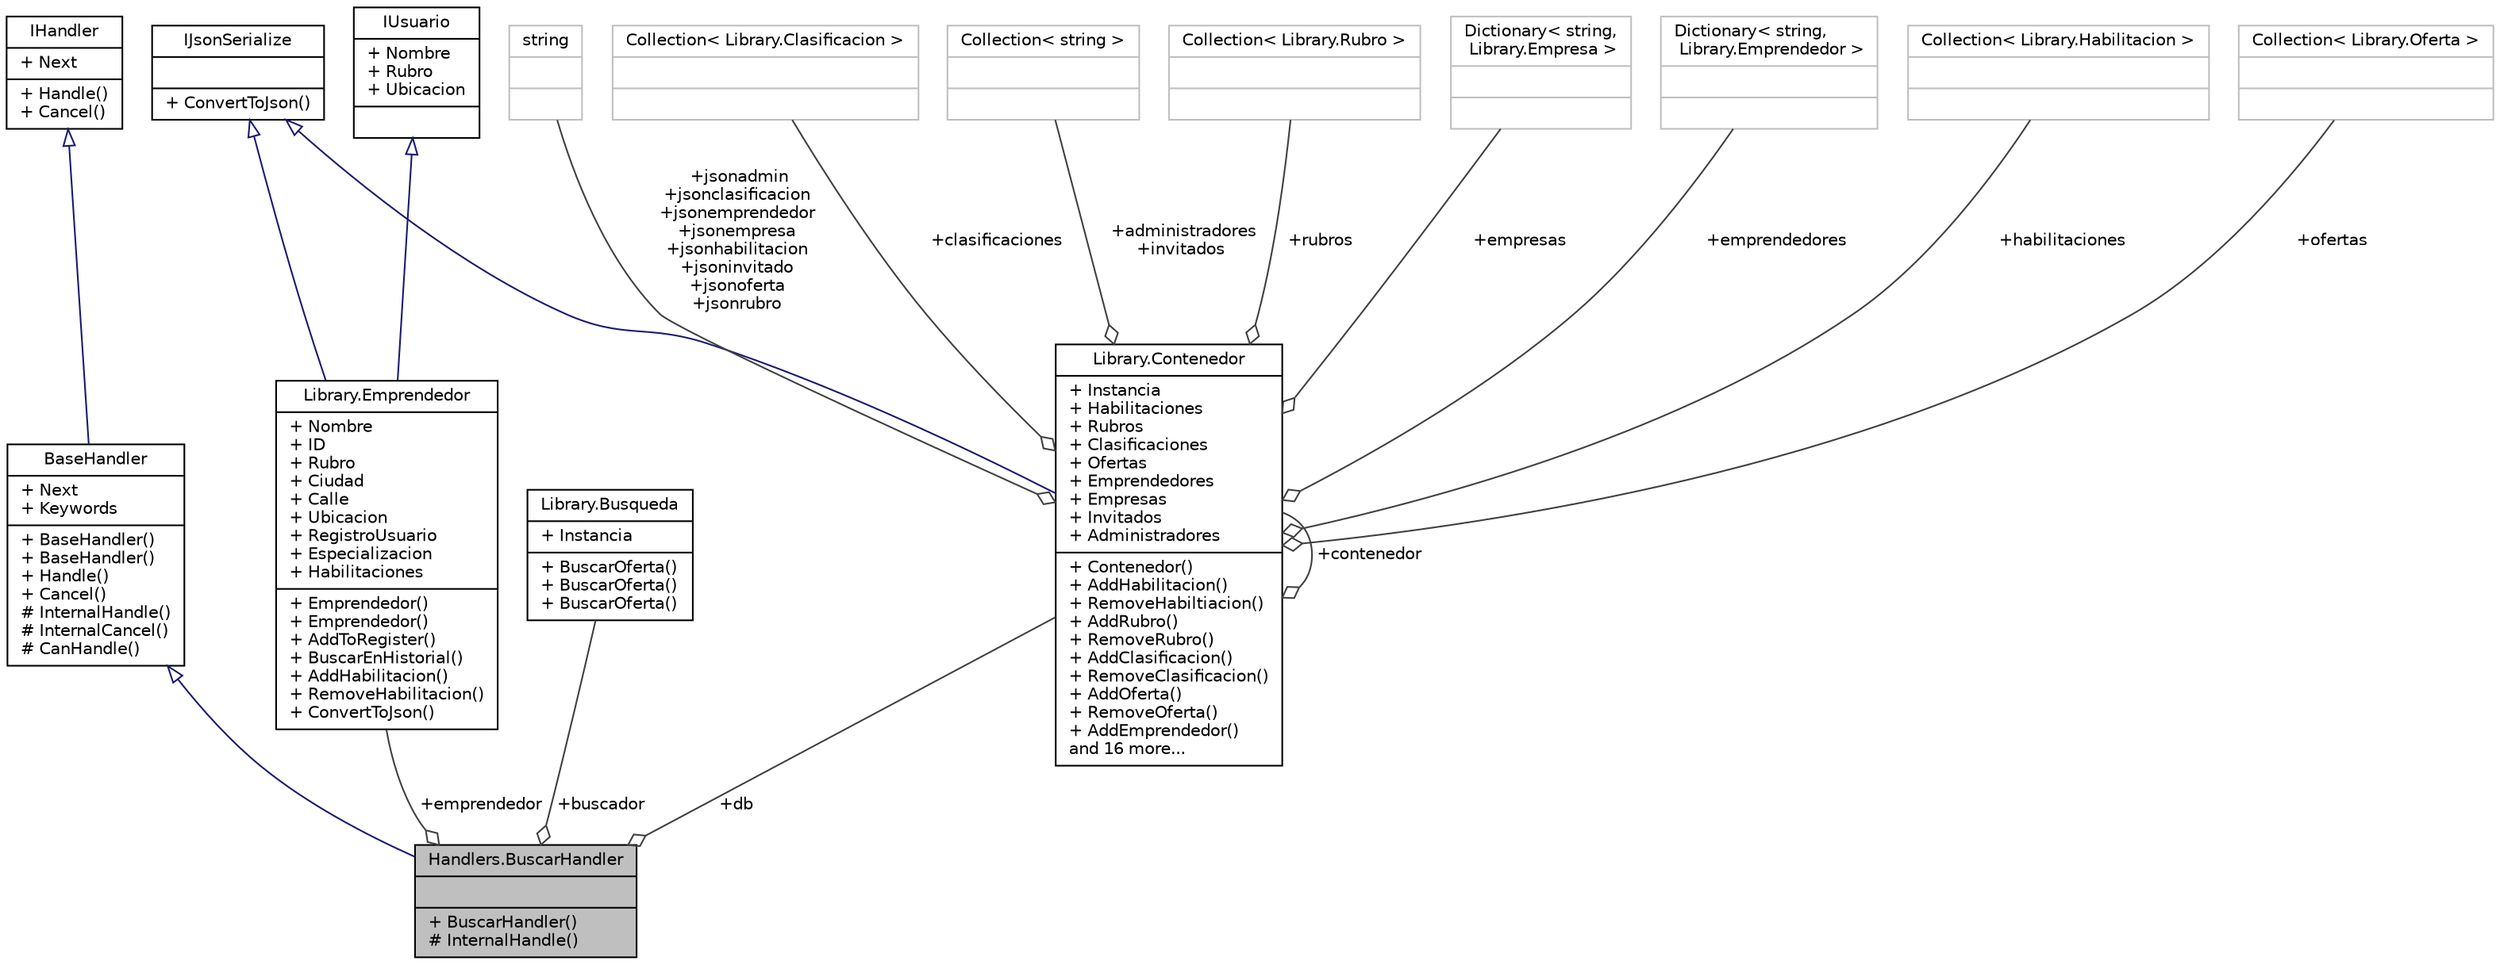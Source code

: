 digraph "Handlers.BuscarHandler"
{
 // INTERACTIVE_SVG=YES
 // LATEX_PDF_SIZE
  edge [fontname="Helvetica",fontsize="10",labelfontname="Helvetica",labelfontsize="10"];
  node [fontname="Helvetica",fontsize="10",shape=record];
  Node1 [label="{Handlers.BuscarHandler\n||+ BuscarHandler()\l# InternalHandle()\l}",height=0.2,width=0.4,color="black", fillcolor="grey75", style="filled", fontcolor="black",tooltip="Un \"handler\" del patrón Chain of Responsibility que implementa el comando \"chau\"."];
  Node2 -> Node1 [dir="back",color="midnightblue",fontsize="10",style="solid",arrowtail="onormal",fontname="Helvetica"];
  Node2 [label="{BaseHandler\n|+ Next\l+ Keywords\l|+ BaseHandler()\l+ BaseHandler()\l+ Handle()\l+ Cancel()\l# InternalHandle()\l# InternalCancel()\l# CanHandle()\l}",height=0.2,width=0.4,color="black", fillcolor="white", style="filled",URL="$classHandlers_1_1BaseHandler.html",tooltip="Clase base para implementar el patrón Chain of Responsibility. En ese patrón se pasa un mensaje a tra..."];
  Node3 -> Node2 [dir="back",color="midnightblue",fontsize="10",style="solid",arrowtail="onormal",fontname="Helvetica"];
  Node3 [label="{IHandler\n|+ Next\l|+ Handle()\l+ Cancel()\l}",height=0.2,width=0.4,color="black", fillcolor="white", style="filled",URL="$interfaceHandlers_1_1IHandler.html",tooltip="Interfaz para implementar el patrón Chain of Responsibility. En ese patrón se pasa un mensaje a travé..."];
  Node4 -> Node1 [color="grey25",fontsize="10",style="solid",label=" +emprendedor" ,arrowhead="odiamond",fontname="Helvetica"];
  Node4 [label="{Library.Emprendedor\n|+ Nombre\l+ ID\l+ Rubro\l+ Ciudad\l+ Calle\l+ Ubicacion\l+ RegistroUsuario\l+ Especializacion\l+ Habilitaciones\l|+ Emprendedor()\l+ Emprendedor()\l+ AddToRegister()\l+ BuscarEnHistorial()\l+ AddHabilitacion()\l+ RemoveHabilitacion()\l+ ConvertToJson()\l}",height=0.2,width=0.4,color="black", fillcolor="white", style="filled",URL="$classLibrary_1_1Emprendedor.html",tooltip="Esta clase representa un Emprendedor. Patrones y principios utilizados: EXPERT, porque el emprendedor..."];
  Node5 -> Node4 [dir="back",color="midnightblue",fontsize="10",style="solid",arrowtail="onormal",fontname="Helvetica"];
  Node5 [label="{IJsonSerialize\n||+ ConvertToJson()\l}",height=0.2,width=0.4,color="black", fillcolor="white", style="filled",URL="$interfaceLibrary_1_1IJsonSerialize.html",tooltip="Interface con la firma de los métodos que debe tener un manejador de datos."];
  Node6 -> Node4 [dir="back",color="midnightblue",fontsize="10",style="solid",arrowtail="onormal",fontname="Helvetica"];
  Node6 [label="{IUsuario\n|+ Nombre\l+ Rubro\l+ Ubicacion\l|}",height=0.2,width=0.4,color="black", fillcolor="white", style="filled",URL="$interfaceLibrary_1_1IUsuario.html",tooltip="Public Interface con la firma de los metodos que debe poseer un Usuario. Se utilizo una interface pue..."];
  Node7 -> Node1 [color="grey25",fontsize="10",style="solid",label=" +buscador" ,arrowhead="odiamond",fontname="Helvetica"];
  Node7 [label="{Library.Busqueda\n|+ Instancia\l|+ BuscarOferta()\l+ BuscarOferta()\l+ BuscarOferta()\l}",height=0.2,width=0.4,color="black", fillcolor="white", style="filled",URL="$classLibrary_1_1Busqueda.html",tooltip="Esta clase representa la busqueda de ofertas a partir de palabras claves, ubicacion y clasificacion...."];
  Node8 -> Node1 [color="grey25",fontsize="10",style="solid",label=" +db" ,arrowhead="odiamond",fontname="Helvetica"];
  Node8 [label="{Library.Contenedor\n|+ Instancia\l+ Habilitaciones\l+ Rubros\l+ Clasificaciones\l+ Ofertas\l+ Emprendedores\l+ Empresas\l+ Invitados\l+ Administradores\l|+ Contenedor()\l+ AddHabilitacion()\l+ RemoveHabiltiacion()\l+ AddRubro()\l+ RemoveRubro()\l+ AddClasificacion()\l+ RemoveClasificacion()\l+ AddOferta()\l+ RemoveOferta()\l+ AddEmprendedor()\land 16 more...\l}",height=0.2,width=0.4,color="black", fillcolor="white", style="filled",URL="$classLibrary_1_1Contenedor.html",tooltip="Esta clase representa un contenedor de las diferentes clases del bot. Utiliza el patron de diseño Sin..."];
  Node5 -> Node8 [dir="back",color="midnightblue",fontsize="10",style="solid",arrowtail="onormal",fontname="Helvetica"];
  Node9 -> Node8 [color="grey25",fontsize="10",style="solid",label=" +jsonadmin\n+jsonclasificacion\n+jsonemprendedor\n+jsonempresa\n+jsonhabilitacion\n+jsoninvitado\n+jsonoferta\n+jsonrubro" ,arrowhead="odiamond",fontname="Helvetica"];
  Node9 [label="{string\n||}",height=0.2,width=0.4,color="grey75", fillcolor="white", style="filled",tooltip=" "];
  Node10 -> Node8 [color="grey25",fontsize="10",style="solid",label=" +clasificaciones" ,arrowhead="odiamond",fontname="Helvetica"];
  Node10 [label="{Collection\< Library.Clasificacion \>\n||}",height=0.2,width=0.4,color="grey75", fillcolor="white", style="filled",tooltip=" "];
  Node11 -> Node8 [color="grey25",fontsize="10",style="solid",label=" +administradores\n+invitados" ,arrowhead="odiamond",fontname="Helvetica"];
  Node11 [label="{Collection\< string \>\n||}",height=0.2,width=0.4,color="grey75", fillcolor="white", style="filled",tooltip=" "];
  Node12 -> Node8 [color="grey25",fontsize="10",style="solid",label=" +rubros" ,arrowhead="odiamond",fontname="Helvetica"];
  Node12 [label="{Collection\< Library.Rubro \>\n||}",height=0.2,width=0.4,color="grey75", fillcolor="white", style="filled",tooltip=" "];
  Node13 -> Node8 [color="grey25",fontsize="10",style="solid",label=" +empresas" ,arrowhead="odiamond",fontname="Helvetica"];
  Node13 [label="{Dictionary\< string,\l Library.Empresa \>\n||}",height=0.2,width=0.4,color="grey75", fillcolor="white", style="filled",tooltip=" "];
  Node14 -> Node8 [color="grey25",fontsize="10",style="solid",label=" +emprendedores" ,arrowhead="odiamond",fontname="Helvetica"];
  Node14 [label="{Dictionary\< string,\l Library.Emprendedor \>\n||}",height=0.2,width=0.4,color="grey75", fillcolor="white", style="filled",tooltip=" "];
  Node15 -> Node8 [color="grey25",fontsize="10",style="solid",label=" +habilitaciones" ,arrowhead="odiamond",fontname="Helvetica"];
  Node15 [label="{Collection\< Library.Habilitacion \>\n||}",height=0.2,width=0.4,color="grey75", fillcolor="white", style="filled",tooltip=" "];
  Node16 -> Node8 [color="grey25",fontsize="10",style="solid",label=" +ofertas" ,arrowhead="odiamond",fontname="Helvetica"];
  Node16 [label="{Collection\< Library.Oferta \>\n||}",height=0.2,width=0.4,color="grey75", fillcolor="white", style="filled",tooltip=" "];
  Node8 -> Node8 [color="grey25",fontsize="10",style="solid",label=" +contenedor" ,arrowhead="odiamond",fontname="Helvetica"];
}
